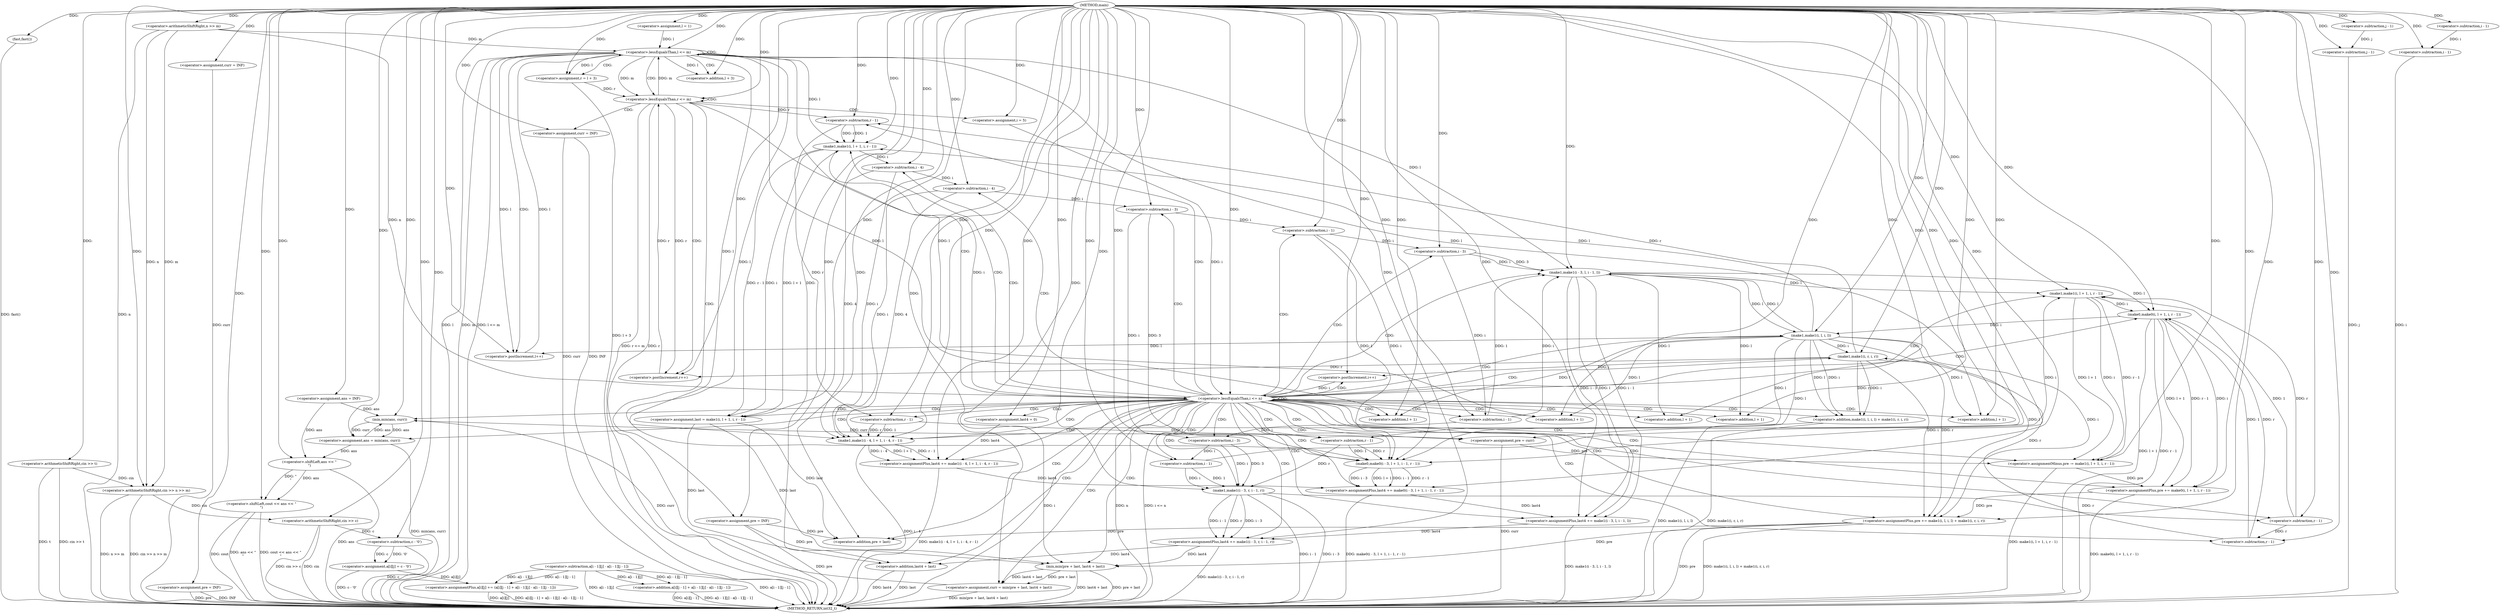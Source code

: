 digraph "main" {  
"1000185" [label = "(METHOD,main)" ]
"1000420" [label = "(METHOD_RETURN,int32_t)" ]
"1000187" [label = "(fast,fast())" ]
"1000190" [label = "(<operator>.arithmeticShiftRight,cin >> t)" ]
"1000194" [label = "(<operator>.arithmeticShiftRight,cin >> n >> m)" ]
"1000244" [label = "(<operator>.assignment,ans = INF)" ]
"1000247" [label = "(<operator>.assignment,curr = INF)" ]
"1000250" [label = "(<operator>.assignment,pre = INF)" ]
"1000415" [label = "(<operator>.shiftLeft,cout << ans << \"\n\")" ]
"1000255" [label = "(<operator>.assignment,l = 1)" ]
"1000258" [label = "(<operator>.lessEqualsThan,l <= m)" ]
"1000261" [label = "(<operator>.postIncrement,l++)" ]
"1000196" [label = "(<operator>.arithmeticShiftRight,n >> m)" ]
"1000201" [label = "(<operator>.arithmeticShiftRight,cin >> c)" ]
"1000204" [label = "(<operator>.assignment,a[i][j] = c - '0')" ]
"1000213" [label = "(<operator>.assignmentPlus,a[i][j] += (a[i][j - 1] + a[i - 1][j] - a[i - 1][j - 1]))" ]
"1000417" [label = "(<operator>.shiftLeft,ans << \"\n\")" ]
"1000266" [label = "(<operator>.assignment,r = l + 3)" ]
"1000271" [label = "(<operator>.lessEqualsThan,r <= m)" ]
"1000274" [label = "(<operator>.postIncrement,r++)" ]
"1000210" [label = "(<operator>.subtraction,c - '0')" ]
"1000219" [label = "(<operator>.addition,a[i][j - 1] + a[i - 1][j] - a[i - 1][j - 1])" ]
"1000227" [label = "(<operator>.subtraction,a[i - 1][j] - a[i - 1][j - 1])" ]
"1000268" [label = "(<operator>.addition,l + 3)" ]
"1000278" [label = "(<operator>.assignment,pre = INF)" ]
"1000281" [label = "(<operator>.assignment,curr = INF)" ]
"1000286" [label = "(<operator>.assignment,i = 5)" ]
"1000289" [label = "(<operator>.lessEqualsThan,i <= n)" ]
"1000292" [label = "(<operator>.postIncrement,i++)" ]
"1000224" [label = "(<operator>.subtraction,j - 1)" ]
"1000296" [label = "(<operator>.assignment,last = make1(i, l + 1, i, r - 1))" ]
"1000308" [label = "(<operator>.assignment,last4 = 0)" ]
"1000311" [label = "(<operator>.assignmentPlus,last4 += make1(i - 4, l + 1, i - 4, r - 1))" ]
"1000326" [label = "(<operator>.assignmentPlus,last4 += make0(i - 3, l + 1, i - 1, r - 1))" ]
"1000341" [label = "(<operator>.assignmentPlus,last4 += make1(i - 3, l, i - 1, l))" ]
"1000352" [label = "(<operator>.assignmentPlus,last4 += make1(i - 3, r, i - 1, r))" ]
"1000363" [label = "(<operator>.assignment,curr = min(pre + last, last4 + last))" ]
"1000372" [label = "(<operator>.assignment,ans = min(ans, curr))" ]
"1000377" [label = "(<operator>.assignment,pre = curr)" ]
"1000380" [label = "(<operator>.assignmentMinus,pre -= make1(i, l + 1, i, r - 1))" ]
"1000391" [label = "(<operator>.assignmentPlus,pre += make0(i, l + 1, i, r - 1))" ]
"1000402" [label = "(<operator>.assignmentPlus,pre += make1(i, l, i, l) + make1(i, r, i, r))" ]
"1000241" [label = "(<operator>.subtraction,j - 1)" ]
"1000231" [label = "(<operator>.subtraction,i - 1)" ]
"1000238" [label = "(<operator>.subtraction,i - 1)" ]
"1000298" [label = "(make1,make1(i, l + 1, i, r - 1))" ]
"1000313" [label = "(make1,make1(i - 4, l + 1, i - 4, r - 1))" ]
"1000328" [label = "(make0,make0(i - 3, l + 1, i - 1, r - 1))" ]
"1000343" [label = "(make1,make1(i - 3, l, i - 1, l))" ]
"1000354" [label = "(make1,make1(i - 3, r, i - 1, r))" ]
"1000365" [label = "(min,min(pre + last, last4 + last))" ]
"1000374" [label = "(min,min(ans, curr))" ]
"1000382" [label = "(make1,make1(i, l + 1, i, r - 1))" ]
"1000393" [label = "(make0,make0(i, l + 1, i, r - 1))" ]
"1000404" [label = "(<operator>.addition,make1(i, l, i, l) + make1(i, r, i, r))" ]
"1000300" [label = "(<operator>.addition,l + 1)" ]
"1000304" [label = "(<operator>.subtraction,r - 1)" ]
"1000314" [label = "(<operator>.subtraction,i - 4)" ]
"1000317" [label = "(<operator>.addition,l + 1)" ]
"1000320" [label = "(<operator>.subtraction,i - 4)" ]
"1000323" [label = "(<operator>.subtraction,r - 1)" ]
"1000329" [label = "(<operator>.subtraction,i - 3)" ]
"1000332" [label = "(<operator>.addition,l + 1)" ]
"1000335" [label = "(<operator>.subtraction,i - 1)" ]
"1000338" [label = "(<operator>.subtraction,r - 1)" ]
"1000344" [label = "(<operator>.subtraction,i - 3)" ]
"1000348" [label = "(<operator>.subtraction,i - 1)" ]
"1000355" [label = "(<operator>.subtraction,i - 3)" ]
"1000359" [label = "(<operator>.subtraction,i - 1)" ]
"1000366" [label = "(<operator>.addition,pre + last)" ]
"1000369" [label = "(<operator>.addition,last4 + last)" ]
"1000384" [label = "(<operator>.addition,l + 1)" ]
"1000388" [label = "(<operator>.subtraction,r - 1)" ]
"1000395" [label = "(<operator>.addition,l + 1)" ]
"1000399" [label = "(<operator>.subtraction,r - 1)" ]
"1000405" [label = "(make1,make1(i, l, i, l))" ]
"1000410" [label = "(make1,make1(i, r, i, r))" ]
  "1000187" -> "1000420"  [ label = "DDG: fast()"] 
  "1000190" -> "1000420"  [ label = "DDG: t"] 
  "1000190" -> "1000420"  [ label = "DDG: cin >> t"] 
  "1000196" -> "1000420"  [ label = "DDG: n"] 
  "1000194" -> "1000420"  [ label = "DDG: n >> m"] 
  "1000194" -> "1000420"  [ label = "DDG: cin >> n >> m"] 
  "1000201" -> "1000420"  [ label = "DDG: cin"] 
  "1000201" -> "1000420"  [ label = "DDG: cin >> c"] 
  "1000210" -> "1000420"  [ label = "DDG: c"] 
  "1000204" -> "1000420"  [ label = "DDG: c - '0'"] 
  "1000213" -> "1000420"  [ label = "DDG: a[i][j]"] 
  "1000219" -> "1000420"  [ label = "DDG: a[i][j - 1]"] 
  "1000227" -> "1000420"  [ label = "DDG: a[i - 1][j]"] 
  "1000238" -> "1000420"  [ label = "DDG: i"] 
  "1000241" -> "1000420"  [ label = "DDG: j"] 
  "1000227" -> "1000420"  [ label = "DDG: a[i - 1][j - 1]"] 
  "1000219" -> "1000420"  [ label = "DDG: a[i - 1][j] - a[i - 1][j - 1]"] 
  "1000213" -> "1000420"  [ label = "DDG: a[i][j - 1] + a[i - 1][j] - a[i - 1][j - 1]"] 
  "1000247" -> "1000420"  [ label = "DDG: curr"] 
  "1000250" -> "1000420"  [ label = "DDG: pre"] 
  "1000250" -> "1000420"  [ label = "DDG: INF"] 
  "1000258" -> "1000420"  [ label = "DDG: l"] 
  "1000258" -> "1000420"  [ label = "DDG: m"] 
  "1000258" -> "1000420"  [ label = "DDG: l <= m"] 
  "1000417" -> "1000420"  [ label = "DDG: ans"] 
  "1000415" -> "1000420"  [ label = "DDG: ans << \"\n\""] 
  "1000415" -> "1000420"  [ label = "DDG: cout << ans << \"\n\""] 
  "1000266" -> "1000420"  [ label = "DDG: l + 3"] 
  "1000271" -> "1000420"  [ label = "DDG: r"] 
  "1000271" -> "1000420"  [ label = "DDG: r <= m"] 
  "1000278" -> "1000420"  [ label = "DDG: pre"] 
  "1000281" -> "1000420"  [ label = "DDG: curr"] 
  "1000281" -> "1000420"  [ label = "DDG: INF"] 
  "1000289" -> "1000420"  [ label = "DDG: i"] 
  "1000289" -> "1000420"  [ label = "DDG: n"] 
  "1000289" -> "1000420"  [ label = "DDG: i <= n"] 
  "1000313" -> "1000420"  [ label = "DDG: i - 4"] 
  "1000311" -> "1000420"  [ label = "DDG: make1(i - 4, l + 1, i - 4, r - 1)"] 
  "1000326" -> "1000420"  [ label = "DDG: make0(i - 3, l + 1, i - 1, r - 1)"] 
  "1000341" -> "1000420"  [ label = "DDG: make1(i - 3, l, i - 1, l)"] 
  "1000354" -> "1000420"  [ label = "DDG: i - 3"] 
  "1000354" -> "1000420"  [ label = "DDG: i - 1"] 
  "1000352" -> "1000420"  [ label = "DDG: make1(i - 3, r, i - 1, r)"] 
  "1000365" -> "1000420"  [ label = "DDG: pre + last"] 
  "1000369" -> "1000420"  [ label = "DDG: last4"] 
  "1000369" -> "1000420"  [ label = "DDG: last"] 
  "1000365" -> "1000420"  [ label = "DDG: last4 + last"] 
  "1000363" -> "1000420"  [ label = "DDG: min(pre + last, last4 + last)"] 
  "1000372" -> "1000420"  [ label = "DDG: min(ans, curr)"] 
  "1000377" -> "1000420"  [ label = "DDG: curr"] 
  "1000380" -> "1000420"  [ label = "DDG: make1(i, l + 1, i, r - 1)"] 
  "1000393" -> "1000420"  [ label = "DDG: l + 1"] 
  "1000393" -> "1000420"  [ label = "DDG: r - 1"] 
  "1000391" -> "1000420"  [ label = "DDG: make0(i, l + 1, i, r - 1)"] 
  "1000402" -> "1000420"  [ label = "DDG: pre"] 
  "1000404" -> "1000420"  [ label = "DDG: make1(i, l, i, l)"] 
  "1000404" -> "1000420"  [ label = "DDG: make1(i, r, i, r)"] 
  "1000402" -> "1000420"  [ label = "DDG: make1(i, l, i, l) + make1(i, r, i, r)"] 
  "1000415" -> "1000420"  [ label = "DDG: cout"] 
  "1000185" -> "1000187"  [ label = "DDG: "] 
  "1000185" -> "1000190"  [ label = "DDG: "] 
  "1000185" -> "1000244"  [ label = "DDG: "] 
  "1000185" -> "1000247"  [ label = "DDG: "] 
  "1000185" -> "1000250"  [ label = "DDG: "] 
  "1000190" -> "1000194"  [ label = "DDG: cin"] 
  "1000185" -> "1000194"  [ label = "DDG: "] 
  "1000196" -> "1000194"  [ label = "DDG: m"] 
  "1000196" -> "1000194"  [ label = "DDG: n"] 
  "1000185" -> "1000255"  [ label = "DDG: "] 
  "1000185" -> "1000415"  [ label = "DDG: "] 
  "1000417" -> "1000415"  [ label = "DDG: ans"] 
  "1000417" -> "1000415"  [ label = "DDG: \"\n\""] 
  "1000185" -> "1000196"  [ label = "DDG: "] 
  "1000210" -> "1000204"  [ label = "DDG: '0'"] 
  "1000210" -> "1000204"  [ label = "DDG: c"] 
  "1000227" -> "1000213"  [ label = "DDG: a[i - 1][j - 1]"] 
  "1000227" -> "1000213"  [ label = "DDG: a[i - 1][j]"] 
  "1000255" -> "1000258"  [ label = "DDG: l"] 
  "1000261" -> "1000258"  [ label = "DDG: l"] 
  "1000185" -> "1000258"  [ label = "DDG: "] 
  "1000196" -> "1000258"  [ label = "DDG: m"] 
  "1000271" -> "1000258"  [ label = "DDG: m"] 
  "1000405" -> "1000261"  [ label = "DDG: l"] 
  "1000185" -> "1000261"  [ label = "DDG: "] 
  "1000258" -> "1000261"  [ label = "DDG: l"] 
  "1000244" -> "1000417"  [ label = "DDG: ans"] 
  "1000372" -> "1000417"  [ label = "DDG: ans"] 
  "1000185" -> "1000417"  [ label = "DDG: "] 
  "1000194" -> "1000201"  [ label = "DDG: cin"] 
  "1000185" -> "1000201"  [ label = "DDG: "] 
  "1000204" -> "1000213"  [ label = "DDG: a[i][j]"] 
  "1000258" -> "1000266"  [ label = "DDG: l"] 
  "1000185" -> "1000266"  [ label = "DDG: "] 
  "1000201" -> "1000210"  [ label = "DDG: c"] 
  "1000185" -> "1000210"  [ label = "DDG: "] 
  "1000227" -> "1000219"  [ label = "DDG: a[i - 1][j - 1]"] 
  "1000227" -> "1000219"  [ label = "DDG: a[i - 1][j]"] 
  "1000266" -> "1000271"  [ label = "DDG: r"] 
  "1000274" -> "1000271"  [ label = "DDG: r"] 
  "1000185" -> "1000271"  [ label = "DDG: "] 
  "1000258" -> "1000271"  [ label = "DDG: m"] 
  "1000271" -> "1000274"  [ label = "DDG: r"] 
  "1000410" -> "1000274"  [ label = "DDG: r"] 
  "1000185" -> "1000274"  [ label = "DDG: "] 
  "1000258" -> "1000268"  [ label = "DDG: l"] 
  "1000185" -> "1000268"  [ label = "DDG: "] 
  "1000185" -> "1000278"  [ label = "DDG: "] 
  "1000185" -> "1000281"  [ label = "DDG: "] 
  "1000185" -> "1000286"  [ label = "DDG: "] 
  "1000185" -> "1000224"  [ label = "DDG: "] 
  "1000286" -> "1000289"  [ label = "DDG: i"] 
  "1000292" -> "1000289"  [ label = "DDG: i"] 
  "1000185" -> "1000289"  [ label = "DDG: "] 
  "1000196" -> "1000289"  [ label = "DDG: n"] 
  "1000410" -> "1000292"  [ label = "DDG: i"] 
  "1000185" -> "1000292"  [ label = "DDG: "] 
  "1000298" -> "1000296"  [ label = "DDG: i"] 
  "1000298" -> "1000296"  [ label = "DDG: l + 1"] 
  "1000298" -> "1000296"  [ label = "DDG: r - 1"] 
  "1000185" -> "1000308"  [ label = "DDG: "] 
  "1000313" -> "1000311"  [ label = "DDG: i - 4"] 
  "1000313" -> "1000311"  [ label = "DDG: l + 1"] 
  "1000313" -> "1000311"  [ label = "DDG: r - 1"] 
  "1000328" -> "1000326"  [ label = "DDG: i - 3"] 
  "1000328" -> "1000326"  [ label = "DDG: l + 1"] 
  "1000328" -> "1000326"  [ label = "DDG: i - 1"] 
  "1000328" -> "1000326"  [ label = "DDG: r - 1"] 
  "1000343" -> "1000341"  [ label = "DDG: i - 3"] 
  "1000343" -> "1000341"  [ label = "DDG: l"] 
  "1000343" -> "1000341"  [ label = "DDG: i - 1"] 
  "1000354" -> "1000352"  [ label = "DDG: r"] 
  "1000354" -> "1000352"  [ label = "DDG: i - 3"] 
  "1000354" -> "1000352"  [ label = "DDG: i - 1"] 
  "1000365" -> "1000363"  [ label = "DDG: last4 + last"] 
  "1000365" -> "1000363"  [ label = "DDG: pre + last"] 
  "1000374" -> "1000372"  [ label = "DDG: curr"] 
  "1000374" -> "1000372"  [ label = "DDG: ans"] 
  "1000374" -> "1000377"  [ label = "DDG: curr"] 
  "1000185" -> "1000377"  [ label = "DDG: "] 
  "1000382" -> "1000380"  [ label = "DDG: i"] 
  "1000382" -> "1000380"  [ label = "DDG: r - 1"] 
  "1000382" -> "1000380"  [ label = "DDG: l + 1"] 
  "1000393" -> "1000391"  [ label = "DDG: l + 1"] 
  "1000393" -> "1000391"  [ label = "DDG: r - 1"] 
  "1000393" -> "1000391"  [ label = "DDG: i"] 
  "1000410" -> "1000402"  [ label = "DDG: r"] 
  "1000410" -> "1000402"  [ label = "DDG: i"] 
  "1000405" -> "1000402"  [ label = "DDG: l"] 
  "1000405" -> "1000402"  [ label = "DDG: i"] 
  "1000224" -> "1000241"  [ label = "DDG: j"] 
  "1000185" -> "1000241"  [ label = "DDG: "] 
  "1000185" -> "1000296"  [ label = "DDG: "] 
  "1000308" -> "1000311"  [ label = "DDG: last4"] 
  "1000185" -> "1000311"  [ label = "DDG: "] 
  "1000311" -> "1000326"  [ label = "DDG: last4"] 
  "1000185" -> "1000326"  [ label = "DDG: "] 
  "1000326" -> "1000341"  [ label = "DDG: last4"] 
  "1000185" -> "1000341"  [ label = "DDG: "] 
  "1000341" -> "1000352"  [ label = "DDG: last4"] 
  "1000185" -> "1000352"  [ label = "DDG: "] 
  "1000185" -> "1000363"  [ label = "DDG: "] 
  "1000185" -> "1000372"  [ label = "DDG: "] 
  "1000377" -> "1000380"  [ label = "DDG: pre"] 
  "1000185" -> "1000380"  [ label = "DDG: "] 
  "1000380" -> "1000391"  [ label = "DDG: pre"] 
  "1000185" -> "1000391"  [ label = "DDG: "] 
  "1000391" -> "1000402"  [ label = "DDG: pre"] 
  "1000185" -> "1000402"  [ label = "DDG: "] 
  "1000185" -> "1000231"  [ label = "DDG: "] 
  "1000231" -> "1000238"  [ label = "DDG: i"] 
  "1000185" -> "1000238"  [ label = "DDG: "] 
  "1000289" -> "1000298"  [ label = "DDG: i"] 
  "1000185" -> "1000298"  [ label = "DDG: "] 
  "1000304" -> "1000298"  [ label = "DDG: r"] 
  "1000304" -> "1000298"  [ label = "DDG: 1"] 
  "1000405" -> "1000298"  [ label = "DDG: l"] 
  "1000258" -> "1000298"  [ label = "DDG: l"] 
  "1000314" -> "1000313"  [ label = "DDG: 4"] 
  "1000314" -> "1000313"  [ label = "DDG: i"] 
  "1000320" -> "1000313"  [ label = "DDG: i"] 
  "1000320" -> "1000313"  [ label = "DDG: 4"] 
  "1000185" -> "1000313"  [ label = "DDG: "] 
  "1000405" -> "1000313"  [ label = "DDG: l"] 
  "1000258" -> "1000313"  [ label = "DDG: l"] 
  "1000323" -> "1000313"  [ label = "DDG: r"] 
  "1000323" -> "1000313"  [ label = "DDG: 1"] 
  "1000329" -> "1000328"  [ label = "DDG: 3"] 
  "1000329" -> "1000328"  [ label = "DDG: i"] 
  "1000335" -> "1000328"  [ label = "DDG: 1"] 
  "1000335" -> "1000328"  [ label = "DDG: i"] 
  "1000338" -> "1000328"  [ label = "DDG: 1"] 
  "1000338" -> "1000328"  [ label = "DDG: r"] 
  "1000185" -> "1000328"  [ label = "DDG: "] 
  "1000405" -> "1000328"  [ label = "DDG: l"] 
  "1000258" -> "1000328"  [ label = "DDG: l"] 
  "1000344" -> "1000343"  [ label = "DDG: i"] 
  "1000344" -> "1000343"  [ label = "DDG: 3"] 
  "1000185" -> "1000343"  [ label = "DDG: "] 
  "1000405" -> "1000343"  [ label = "DDG: l"] 
  "1000258" -> "1000343"  [ label = "DDG: l"] 
  "1000348" -> "1000343"  [ label = "DDG: i"] 
  "1000348" -> "1000343"  [ label = "DDG: 1"] 
  "1000355" -> "1000354"  [ label = "DDG: i"] 
  "1000355" -> "1000354"  [ label = "DDG: 3"] 
  "1000338" -> "1000354"  [ label = "DDG: r"] 
  "1000185" -> "1000354"  [ label = "DDG: "] 
  "1000359" -> "1000354"  [ label = "DDG: 1"] 
  "1000359" -> "1000354"  [ label = "DDG: i"] 
  "1000296" -> "1000365"  [ label = "DDG: last"] 
  "1000185" -> "1000365"  [ label = "DDG: "] 
  "1000278" -> "1000365"  [ label = "DDG: pre"] 
  "1000402" -> "1000365"  [ label = "DDG: pre"] 
  "1000352" -> "1000365"  [ label = "DDG: last4"] 
  "1000244" -> "1000374"  [ label = "DDG: ans"] 
  "1000372" -> "1000374"  [ label = "DDG: ans"] 
  "1000185" -> "1000374"  [ label = "DDG: "] 
  "1000363" -> "1000374"  [ label = "DDG: curr"] 
  "1000359" -> "1000382"  [ label = "DDG: i"] 
  "1000185" -> "1000382"  [ label = "DDG: "] 
  "1000388" -> "1000382"  [ label = "DDG: 1"] 
  "1000388" -> "1000382"  [ label = "DDG: r"] 
  "1000343" -> "1000382"  [ label = "DDG: l"] 
  "1000382" -> "1000393"  [ label = "DDG: i"] 
  "1000185" -> "1000393"  [ label = "DDG: "] 
  "1000343" -> "1000393"  [ label = "DDG: l"] 
  "1000399" -> "1000393"  [ label = "DDG: 1"] 
  "1000399" -> "1000393"  [ label = "DDG: r"] 
  "1000405" -> "1000404"  [ label = "DDG: l"] 
  "1000405" -> "1000404"  [ label = "DDG: i"] 
  "1000410" -> "1000404"  [ label = "DDG: r"] 
  "1000410" -> "1000404"  [ label = "DDG: i"] 
  "1000405" -> "1000300"  [ label = "DDG: l"] 
  "1000185" -> "1000300"  [ label = "DDG: "] 
  "1000258" -> "1000300"  [ label = "DDG: l"] 
  "1000271" -> "1000304"  [ label = "DDG: r"] 
  "1000410" -> "1000304"  [ label = "DDG: r"] 
  "1000185" -> "1000304"  [ label = "DDG: "] 
  "1000298" -> "1000314"  [ label = "DDG: i"] 
  "1000185" -> "1000314"  [ label = "DDG: "] 
  "1000185" -> "1000317"  [ label = "DDG: "] 
  "1000405" -> "1000317"  [ label = "DDG: l"] 
  "1000258" -> "1000317"  [ label = "DDG: l"] 
  "1000314" -> "1000320"  [ label = "DDG: i"] 
  "1000185" -> "1000320"  [ label = "DDG: "] 
  "1000304" -> "1000323"  [ label = "DDG: r"] 
  "1000185" -> "1000323"  [ label = "DDG: "] 
  "1000320" -> "1000329"  [ label = "DDG: i"] 
  "1000185" -> "1000329"  [ label = "DDG: "] 
  "1000185" -> "1000332"  [ label = "DDG: "] 
  "1000405" -> "1000332"  [ label = "DDG: l"] 
  "1000258" -> "1000332"  [ label = "DDG: l"] 
  "1000329" -> "1000335"  [ label = "DDG: i"] 
  "1000185" -> "1000335"  [ label = "DDG: "] 
  "1000323" -> "1000338"  [ label = "DDG: r"] 
  "1000185" -> "1000338"  [ label = "DDG: "] 
  "1000335" -> "1000344"  [ label = "DDG: i"] 
  "1000185" -> "1000344"  [ label = "DDG: "] 
  "1000344" -> "1000348"  [ label = "DDG: i"] 
  "1000185" -> "1000348"  [ label = "DDG: "] 
  "1000348" -> "1000355"  [ label = "DDG: i"] 
  "1000185" -> "1000355"  [ label = "DDG: "] 
  "1000355" -> "1000359"  [ label = "DDG: i"] 
  "1000185" -> "1000359"  [ label = "DDG: "] 
  "1000278" -> "1000366"  [ label = "DDG: pre"] 
  "1000402" -> "1000366"  [ label = "DDG: pre"] 
  "1000185" -> "1000366"  [ label = "DDG: "] 
  "1000296" -> "1000366"  [ label = "DDG: last"] 
  "1000352" -> "1000369"  [ label = "DDG: last4"] 
  "1000185" -> "1000369"  [ label = "DDG: "] 
  "1000296" -> "1000369"  [ label = "DDG: last"] 
  "1000343" -> "1000384"  [ label = "DDG: l"] 
  "1000185" -> "1000384"  [ label = "DDG: "] 
  "1000354" -> "1000388"  [ label = "DDG: r"] 
  "1000185" -> "1000388"  [ label = "DDG: "] 
  "1000185" -> "1000395"  [ label = "DDG: "] 
  "1000343" -> "1000395"  [ label = "DDG: l"] 
  "1000388" -> "1000399"  [ label = "DDG: r"] 
  "1000185" -> "1000399"  [ label = "DDG: "] 
  "1000393" -> "1000405"  [ label = "DDG: i"] 
  "1000185" -> "1000405"  [ label = "DDG: "] 
  "1000343" -> "1000405"  [ label = "DDG: l"] 
  "1000405" -> "1000410"  [ label = "DDG: i"] 
  "1000185" -> "1000410"  [ label = "DDG: "] 
  "1000399" -> "1000410"  [ label = "DDG: r"] 
  "1000258" -> "1000258"  [ label = "CDG: "] 
  "1000258" -> "1000268"  [ label = "CDG: "] 
  "1000258" -> "1000261"  [ label = "CDG: "] 
  "1000258" -> "1000266"  [ label = "CDG: "] 
  "1000258" -> "1000271"  [ label = "CDG: "] 
  "1000271" -> "1000274"  [ label = "CDG: "] 
  "1000271" -> "1000281"  [ label = "CDG: "] 
  "1000271" -> "1000289"  [ label = "CDG: "] 
  "1000271" -> "1000286"  [ label = "CDG: "] 
  "1000271" -> "1000271"  [ label = "CDG: "] 
  "1000271" -> "1000278"  [ label = "CDG: "] 
  "1000289" -> "1000332"  [ label = "CDG: "] 
  "1000289" -> "1000298"  [ label = "CDG: "] 
  "1000289" -> "1000313"  [ label = "CDG: "] 
  "1000289" -> "1000354"  [ label = "CDG: "] 
  "1000289" -> "1000338"  [ label = "CDG: "] 
  "1000289" -> "1000388"  [ label = "CDG: "] 
  "1000289" -> "1000404"  [ label = "CDG: "] 
  "1000289" -> "1000405"  [ label = "CDG: "] 
  "1000289" -> "1000326"  [ label = "CDG: "] 
  "1000289" -> "1000382"  [ label = "CDG: "] 
  "1000289" -> "1000410"  [ label = "CDG: "] 
  "1000289" -> "1000329"  [ label = "CDG: "] 
  "1000289" -> "1000363"  [ label = "CDG: "] 
  "1000289" -> "1000355"  [ label = "CDG: "] 
  "1000289" -> "1000308"  [ label = "CDG: "] 
  "1000289" -> "1000289"  [ label = "CDG: "] 
  "1000289" -> "1000314"  [ label = "CDG: "] 
  "1000289" -> "1000300"  [ label = "CDG: "] 
  "1000289" -> "1000402"  [ label = "CDG: "] 
  "1000289" -> "1000304"  [ label = "CDG: "] 
  "1000289" -> "1000311"  [ label = "CDG: "] 
  "1000289" -> "1000348"  [ label = "CDG: "] 
  "1000289" -> "1000320"  [ label = "CDG: "] 
  "1000289" -> "1000352"  [ label = "CDG: "] 
  "1000289" -> "1000292"  [ label = "CDG: "] 
  "1000289" -> "1000341"  [ label = "CDG: "] 
  "1000289" -> "1000380"  [ label = "CDG: "] 
  "1000289" -> "1000344"  [ label = "CDG: "] 
  "1000289" -> "1000323"  [ label = "CDG: "] 
  "1000289" -> "1000391"  [ label = "CDG: "] 
  "1000289" -> "1000359"  [ label = "CDG: "] 
  "1000289" -> "1000384"  [ label = "CDG: "] 
  "1000289" -> "1000328"  [ label = "CDG: "] 
  "1000289" -> "1000399"  [ label = "CDG: "] 
  "1000289" -> "1000377"  [ label = "CDG: "] 
  "1000289" -> "1000335"  [ label = "CDG: "] 
  "1000289" -> "1000393"  [ label = "CDG: "] 
  "1000289" -> "1000365"  [ label = "CDG: "] 
  "1000289" -> "1000366"  [ label = "CDG: "] 
  "1000289" -> "1000296"  [ label = "CDG: "] 
  "1000289" -> "1000374"  [ label = "CDG: "] 
  "1000289" -> "1000343"  [ label = "CDG: "] 
  "1000289" -> "1000372"  [ label = "CDG: "] 
  "1000289" -> "1000395"  [ label = "CDG: "] 
  "1000289" -> "1000317"  [ label = "CDG: "] 
  "1000289" -> "1000369"  [ label = "CDG: "] 
}
